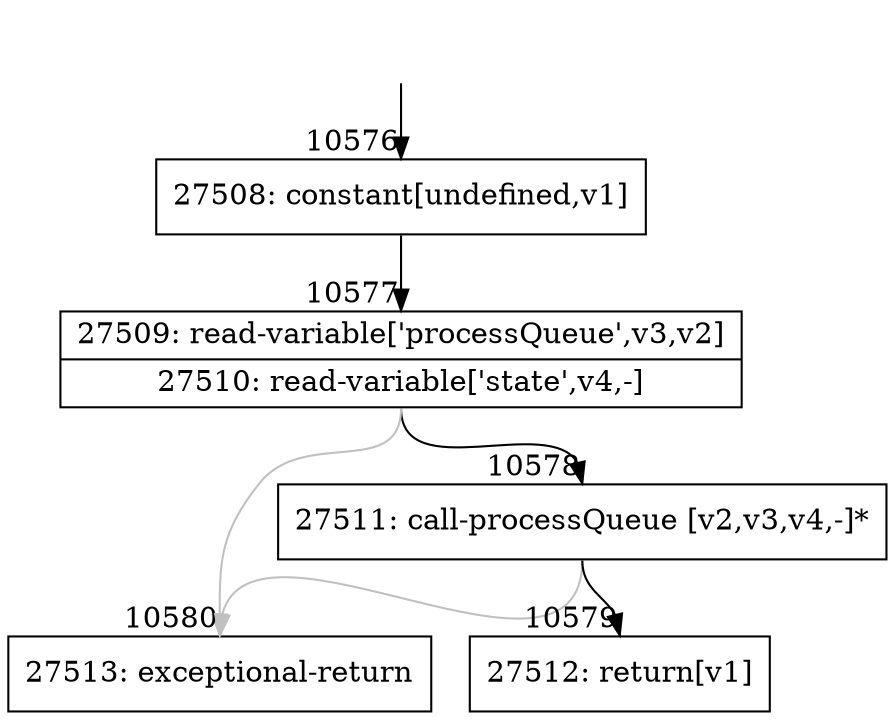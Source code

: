digraph {
rankdir="TD"
BB_entry812[shape=none,label=""];
BB_entry812 -> BB10576 [tailport=s, headport=n, headlabel="    10576"]
BB10576 [shape=record label="{27508: constant[undefined,v1]}" ] 
BB10576 -> BB10577 [tailport=s, headport=n, headlabel="      10577"]
BB10577 [shape=record label="{27509: read-variable['processQueue',v3,v2]|27510: read-variable['state',v4,-]}" ] 
BB10577 -> BB10578 [tailport=s, headport=n, headlabel="      10578"]
BB10577 -> BB10580 [tailport=s, headport=n, color=gray, headlabel="      10580"]
BB10578 [shape=record label="{27511: call-processQueue [v2,v3,v4,-]*}" ] 
BB10578 -> BB10579 [tailport=s, headport=n, headlabel="      10579"]
BB10578 -> BB10580 [tailport=s, headport=n, color=gray]
BB10579 [shape=record label="{27512: return[v1]}" ] 
BB10580 [shape=record label="{27513: exceptional-return}" ] 
//#$~ 14585
}

